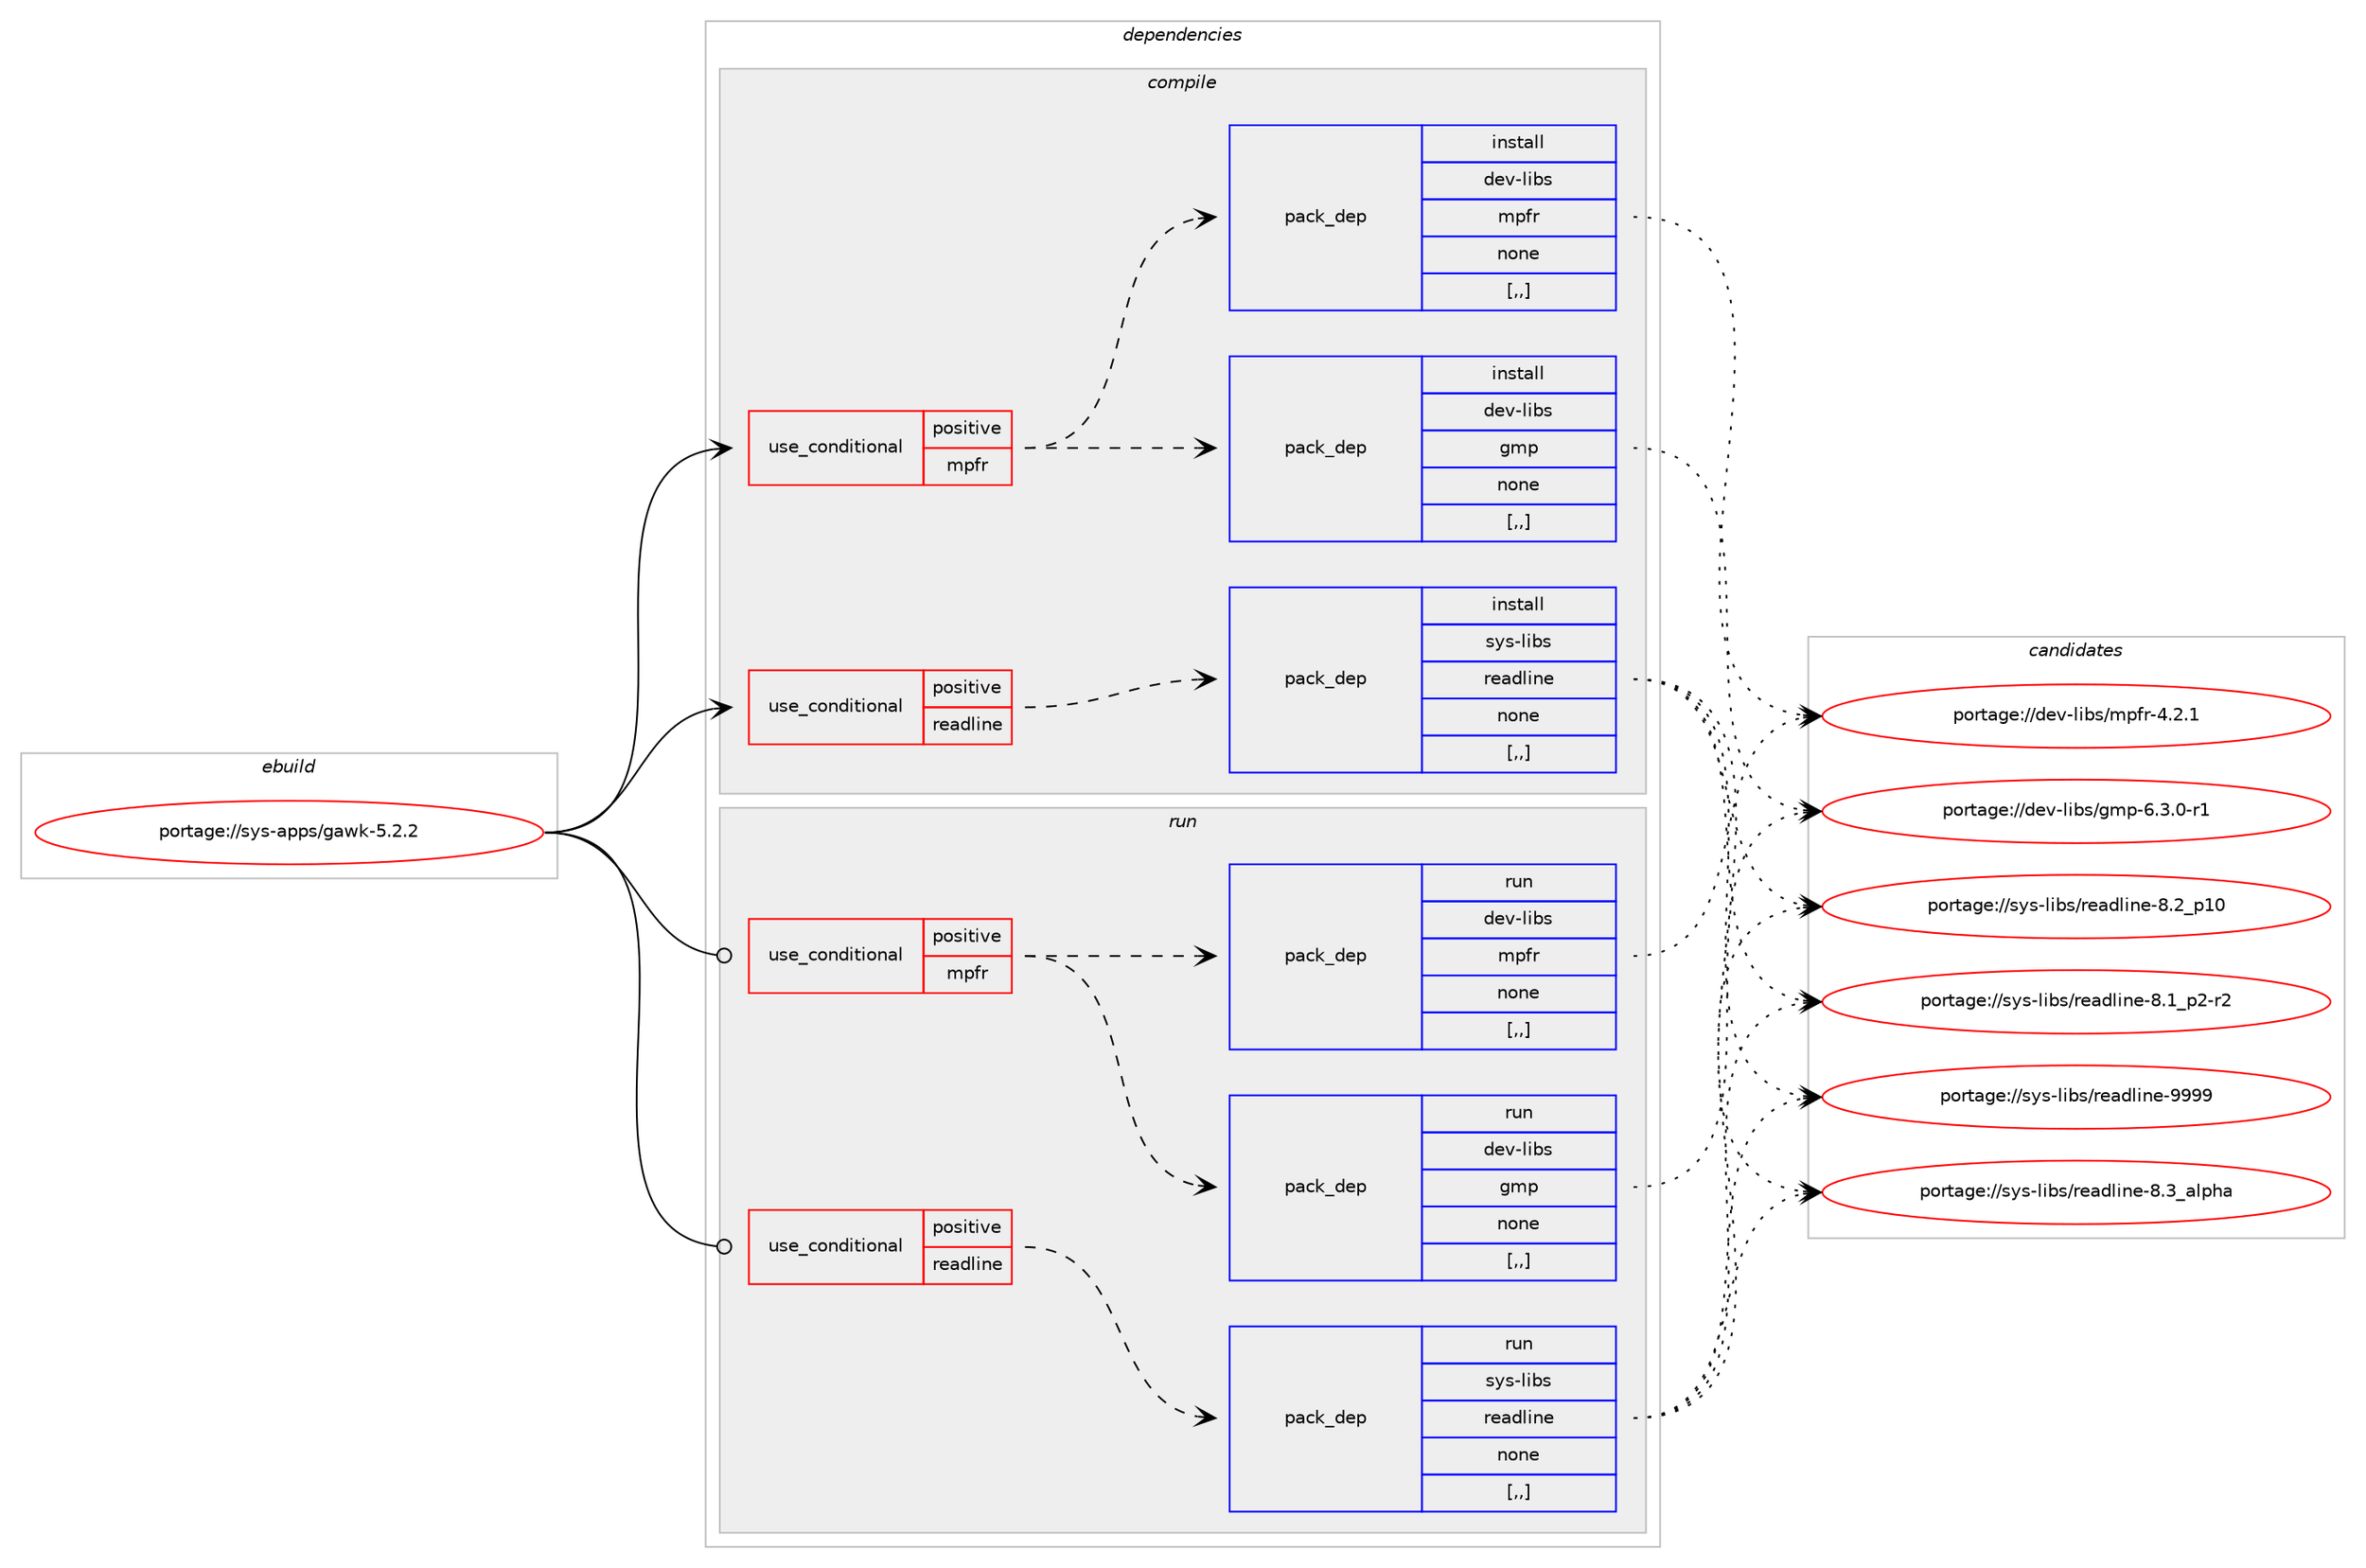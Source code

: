digraph prolog {

# *************
# Graph options
# *************

newrank=true;
concentrate=true;
compound=true;
graph [rankdir=LR,fontname=Helvetica,fontsize=10,ranksep=1.5];#, ranksep=2.5, nodesep=0.2];
edge  [arrowhead=vee];
node  [fontname=Helvetica,fontsize=10];

# **********
# The ebuild
# **********

subgraph cluster_leftcol {
color=gray;
label=<<i>ebuild</i>>;
id [label="portage://sys-apps/gawk-5.2.2", color=red, width=4, href="../sys-apps/gawk-5.2.2.svg"];
}

# ****************
# The dependencies
# ****************

subgraph cluster_midcol {
color=gray;
label=<<i>dependencies</i>>;
subgraph cluster_compile {
fillcolor="#eeeeee";
style=filled;
label=<<i>compile</i>>;
subgraph cond111254 {
dependency420827 [label=<<TABLE BORDER="0" CELLBORDER="1" CELLSPACING="0" CELLPADDING="4"><TR><TD ROWSPAN="3" CELLPADDING="10">use_conditional</TD></TR><TR><TD>positive</TD></TR><TR><TD>mpfr</TD></TR></TABLE>>, shape=none, color=red];
subgraph pack306643 {
dependency420828 [label=<<TABLE BORDER="0" CELLBORDER="1" CELLSPACING="0" CELLPADDING="4" WIDTH="220"><TR><TD ROWSPAN="6" CELLPADDING="30">pack_dep</TD></TR><TR><TD WIDTH="110">install</TD></TR><TR><TD>dev-libs</TD></TR><TR><TD>gmp</TD></TR><TR><TD>none</TD></TR><TR><TD>[,,]</TD></TR></TABLE>>, shape=none, color=blue];
}
dependency420827:e -> dependency420828:w [weight=20,style="dashed",arrowhead="vee"];
subgraph pack306644 {
dependency420829 [label=<<TABLE BORDER="0" CELLBORDER="1" CELLSPACING="0" CELLPADDING="4" WIDTH="220"><TR><TD ROWSPAN="6" CELLPADDING="30">pack_dep</TD></TR><TR><TD WIDTH="110">install</TD></TR><TR><TD>dev-libs</TD></TR><TR><TD>mpfr</TD></TR><TR><TD>none</TD></TR><TR><TD>[,,]</TD></TR></TABLE>>, shape=none, color=blue];
}
dependency420827:e -> dependency420829:w [weight=20,style="dashed",arrowhead="vee"];
}
id:e -> dependency420827:w [weight=20,style="solid",arrowhead="vee"];
subgraph cond111255 {
dependency420830 [label=<<TABLE BORDER="0" CELLBORDER="1" CELLSPACING="0" CELLPADDING="4"><TR><TD ROWSPAN="3" CELLPADDING="10">use_conditional</TD></TR><TR><TD>positive</TD></TR><TR><TD>readline</TD></TR></TABLE>>, shape=none, color=red];
subgraph pack306645 {
dependency420831 [label=<<TABLE BORDER="0" CELLBORDER="1" CELLSPACING="0" CELLPADDING="4" WIDTH="220"><TR><TD ROWSPAN="6" CELLPADDING="30">pack_dep</TD></TR><TR><TD WIDTH="110">install</TD></TR><TR><TD>sys-libs</TD></TR><TR><TD>readline</TD></TR><TR><TD>none</TD></TR><TR><TD>[,,]</TD></TR></TABLE>>, shape=none, color=blue];
}
dependency420830:e -> dependency420831:w [weight=20,style="dashed",arrowhead="vee"];
}
id:e -> dependency420830:w [weight=20,style="solid",arrowhead="vee"];
}
subgraph cluster_compileandrun {
fillcolor="#eeeeee";
style=filled;
label=<<i>compile and run</i>>;
}
subgraph cluster_run {
fillcolor="#eeeeee";
style=filled;
label=<<i>run</i>>;
subgraph cond111256 {
dependency420832 [label=<<TABLE BORDER="0" CELLBORDER="1" CELLSPACING="0" CELLPADDING="4"><TR><TD ROWSPAN="3" CELLPADDING="10">use_conditional</TD></TR><TR><TD>positive</TD></TR><TR><TD>mpfr</TD></TR></TABLE>>, shape=none, color=red];
subgraph pack306646 {
dependency420833 [label=<<TABLE BORDER="0" CELLBORDER="1" CELLSPACING="0" CELLPADDING="4" WIDTH="220"><TR><TD ROWSPAN="6" CELLPADDING="30">pack_dep</TD></TR><TR><TD WIDTH="110">run</TD></TR><TR><TD>dev-libs</TD></TR><TR><TD>gmp</TD></TR><TR><TD>none</TD></TR><TR><TD>[,,]</TD></TR></TABLE>>, shape=none, color=blue];
}
dependency420832:e -> dependency420833:w [weight=20,style="dashed",arrowhead="vee"];
subgraph pack306647 {
dependency420834 [label=<<TABLE BORDER="0" CELLBORDER="1" CELLSPACING="0" CELLPADDING="4" WIDTH="220"><TR><TD ROWSPAN="6" CELLPADDING="30">pack_dep</TD></TR><TR><TD WIDTH="110">run</TD></TR><TR><TD>dev-libs</TD></TR><TR><TD>mpfr</TD></TR><TR><TD>none</TD></TR><TR><TD>[,,]</TD></TR></TABLE>>, shape=none, color=blue];
}
dependency420832:e -> dependency420834:w [weight=20,style="dashed",arrowhead="vee"];
}
id:e -> dependency420832:w [weight=20,style="solid",arrowhead="odot"];
subgraph cond111257 {
dependency420835 [label=<<TABLE BORDER="0" CELLBORDER="1" CELLSPACING="0" CELLPADDING="4"><TR><TD ROWSPAN="3" CELLPADDING="10">use_conditional</TD></TR><TR><TD>positive</TD></TR><TR><TD>readline</TD></TR></TABLE>>, shape=none, color=red];
subgraph pack306648 {
dependency420836 [label=<<TABLE BORDER="0" CELLBORDER="1" CELLSPACING="0" CELLPADDING="4" WIDTH="220"><TR><TD ROWSPAN="6" CELLPADDING="30">pack_dep</TD></TR><TR><TD WIDTH="110">run</TD></TR><TR><TD>sys-libs</TD></TR><TR><TD>readline</TD></TR><TR><TD>none</TD></TR><TR><TD>[,,]</TD></TR></TABLE>>, shape=none, color=blue];
}
dependency420835:e -> dependency420836:w [weight=20,style="dashed",arrowhead="vee"];
}
id:e -> dependency420835:w [weight=20,style="solid",arrowhead="odot"];
}
}

# **************
# The candidates
# **************

subgraph cluster_choices {
rank=same;
color=gray;
label=<<i>candidates</i>>;

subgraph choice306643 {
color=black;
nodesep=1;
choice1001011184510810598115471031091124554465146484511449 [label="portage://dev-libs/gmp-6.3.0-r1", color=red, width=4,href="../dev-libs/gmp-6.3.0-r1.svg"];
dependency420828:e -> choice1001011184510810598115471031091124554465146484511449:w [style=dotted,weight="100"];
}
subgraph choice306644 {
color=black;
nodesep=1;
choice100101118451081059811547109112102114455246504649 [label="portage://dev-libs/mpfr-4.2.1", color=red, width=4,href="../dev-libs/mpfr-4.2.1.svg"];
dependency420829:e -> choice100101118451081059811547109112102114455246504649:w [style=dotted,weight="100"];
}
subgraph choice306645 {
color=black;
nodesep=1;
choice115121115451081059811547114101971001081051101014557575757 [label="portage://sys-libs/readline-9999", color=red, width=4,href="../sys-libs/readline-9999.svg"];
choice1151211154510810598115471141019710010810511010145564651959710811210497 [label="portage://sys-libs/readline-8.3_alpha", color=red, width=4,href="../sys-libs/readline-8.3_alpha.svg"];
choice1151211154510810598115471141019710010810511010145564650951124948 [label="portage://sys-libs/readline-8.2_p10", color=red, width=4,href="../sys-libs/readline-8.2_p10.svg"];
choice115121115451081059811547114101971001081051101014556464995112504511450 [label="portage://sys-libs/readline-8.1_p2-r2", color=red, width=4,href="../sys-libs/readline-8.1_p2-r2.svg"];
dependency420831:e -> choice115121115451081059811547114101971001081051101014557575757:w [style=dotted,weight="100"];
dependency420831:e -> choice1151211154510810598115471141019710010810511010145564651959710811210497:w [style=dotted,weight="100"];
dependency420831:e -> choice1151211154510810598115471141019710010810511010145564650951124948:w [style=dotted,weight="100"];
dependency420831:e -> choice115121115451081059811547114101971001081051101014556464995112504511450:w [style=dotted,weight="100"];
}
subgraph choice306646 {
color=black;
nodesep=1;
choice1001011184510810598115471031091124554465146484511449 [label="portage://dev-libs/gmp-6.3.0-r1", color=red, width=4,href="../dev-libs/gmp-6.3.0-r1.svg"];
dependency420833:e -> choice1001011184510810598115471031091124554465146484511449:w [style=dotted,weight="100"];
}
subgraph choice306647 {
color=black;
nodesep=1;
choice100101118451081059811547109112102114455246504649 [label="portage://dev-libs/mpfr-4.2.1", color=red, width=4,href="../dev-libs/mpfr-4.2.1.svg"];
dependency420834:e -> choice100101118451081059811547109112102114455246504649:w [style=dotted,weight="100"];
}
subgraph choice306648 {
color=black;
nodesep=1;
choice115121115451081059811547114101971001081051101014557575757 [label="portage://sys-libs/readline-9999", color=red, width=4,href="../sys-libs/readline-9999.svg"];
choice1151211154510810598115471141019710010810511010145564651959710811210497 [label="portage://sys-libs/readline-8.3_alpha", color=red, width=4,href="../sys-libs/readline-8.3_alpha.svg"];
choice1151211154510810598115471141019710010810511010145564650951124948 [label="portage://sys-libs/readline-8.2_p10", color=red, width=4,href="../sys-libs/readline-8.2_p10.svg"];
choice115121115451081059811547114101971001081051101014556464995112504511450 [label="portage://sys-libs/readline-8.1_p2-r2", color=red, width=4,href="../sys-libs/readline-8.1_p2-r2.svg"];
dependency420836:e -> choice115121115451081059811547114101971001081051101014557575757:w [style=dotted,weight="100"];
dependency420836:e -> choice1151211154510810598115471141019710010810511010145564651959710811210497:w [style=dotted,weight="100"];
dependency420836:e -> choice1151211154510810598115471141019710010810511010145564650951124948:w [style=dotted,weight="100"];
dependency420836:e -> choice115121115451081059811547114101971001081051101014556464995112504511450:w [style=dotted,weight="100"];
}
}

}
